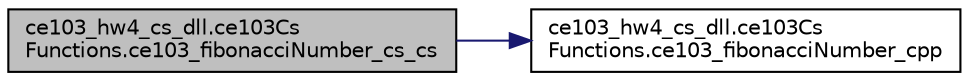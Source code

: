 digraph "ce103_hw4_cs_dll.ce103CsFunctions.ce103_fibonacciNumber_cs_cs"
{
 // INTERACTIVE_SVG=YES
 // LATEX_PDF_SIZE
  edge [fontname="Helvetica",fontsize="10",labelfontname="Helvetica",labelfontsize="10"];
  node [fontname="Helvetica",fontsize="10",shape=record];
  rankdir="LR";
  Node1 [label="ce103_hw4_cs_dll.ce103Cs\lFunctions.ce103_fibonacciNumber_cs_cs",height=0.2,width=0.4,color="black", fillcolor="grey75", style="filled", fontcolor="black",tooltip=" "];
  Node1 -> Node2 [color="midnightblue",fontsize="10",style="solid"];
  Node2 [label="ce103_hw4_cs_dll.ce103Cs\lFunctions.ce103_fibonacciNumber_cpp",height=0.2,width=0.4,color="black", fillcolor="white", style="filled",URL="$d9/da4/a00078.html#a0aa8aca4c0b417f0ed96177e548c4888",tooltip=" "];
}
